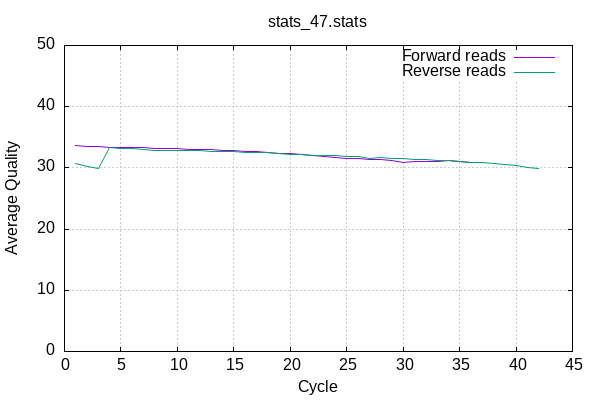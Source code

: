 
            set terminal png size 600,400 truecolor
            set output "graph_47-quals.png"
            set grid xtics ytics y2tics back lc rgb "#cccccc"
            set ylabel "Average Quality"
            set xlabel "Cycle"
            set yrange [0:50]
            set title "stats_47.stats" noenhanced
            plot '-' using 1:2 with lines title 'Forward reads' , '-' using 1:2 with lines title 'Reverse reads'
        1	33.60
2	33.49
3	33.49
4	33.37
5	33.35
6	33.31
7	33.27
8	33.20
9	33.18
10	33.12
11	33.06
12	32.99
13	32.95
14	32.84
15	32.85
16	32.76
17	32.65
18	32.58
19	32.38
20	32.29
21	32.20
22	31.98
23	31.91
24	31.71
25	31.49
26	31.50
27	31.38
28	31.37
29	31.13
30	30.96
31	31.07
32	31.09
33	31.11
34	31.13
35	31.00
36	30.85
end
1	30.71
2	30.27
3	29.83
4	33.31
5	33.21
6	33.15
7	32.97
8	32.92
9	32.87
10	32.80
11	32.80
12	32.78
13	32.71
14	32.67
15	32.65
16	32.58
17	32.50
18	32.45
19	32.35
20	32.27
21	32.15
22	32.10
23	32.02
24	31.98
25	31.93
26	31.82
27	31.59
28	31.69
29	31.56
30	31.53
31	31.35
32	31.33
33	31.25
34	31.15
35	31.00
36	30.96
37	30.86
38	30.76
39	30.57
40	30.47
41	30.12
42	29.83
end
